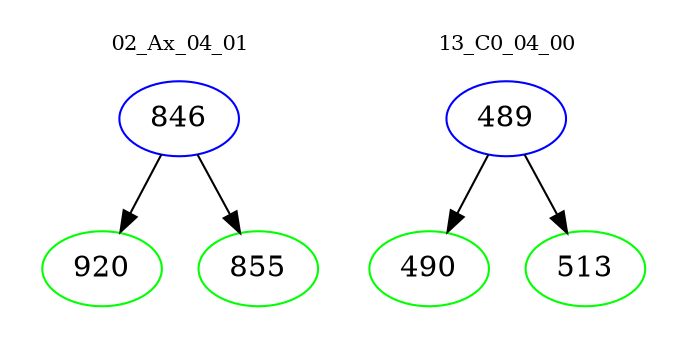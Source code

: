 digraph{
subgraph cluster_0 {
color = white
label = "02_Ax_04_01";
fontsize=10;
T0_846 [label="846", color="blue"]
T0_846 -> T0_920 [color="black"]
T0_920 [label="920", color="green"]
T0_846 -> T0_855 [color="black"]
T0_855 [label="855", color="green"]
}
subgraph cluster_1 {
color = white
label = "13_C0_04_00";
fontsize=10;
T1_489 [label="489", color="blue"]
T1_489 -> T1_490 [color="black"]
T1_490 [label="490", color="green"]
T1_489 -> T1_513 [color="black"]
T1_513 [label="513", color="green"]
}
}
